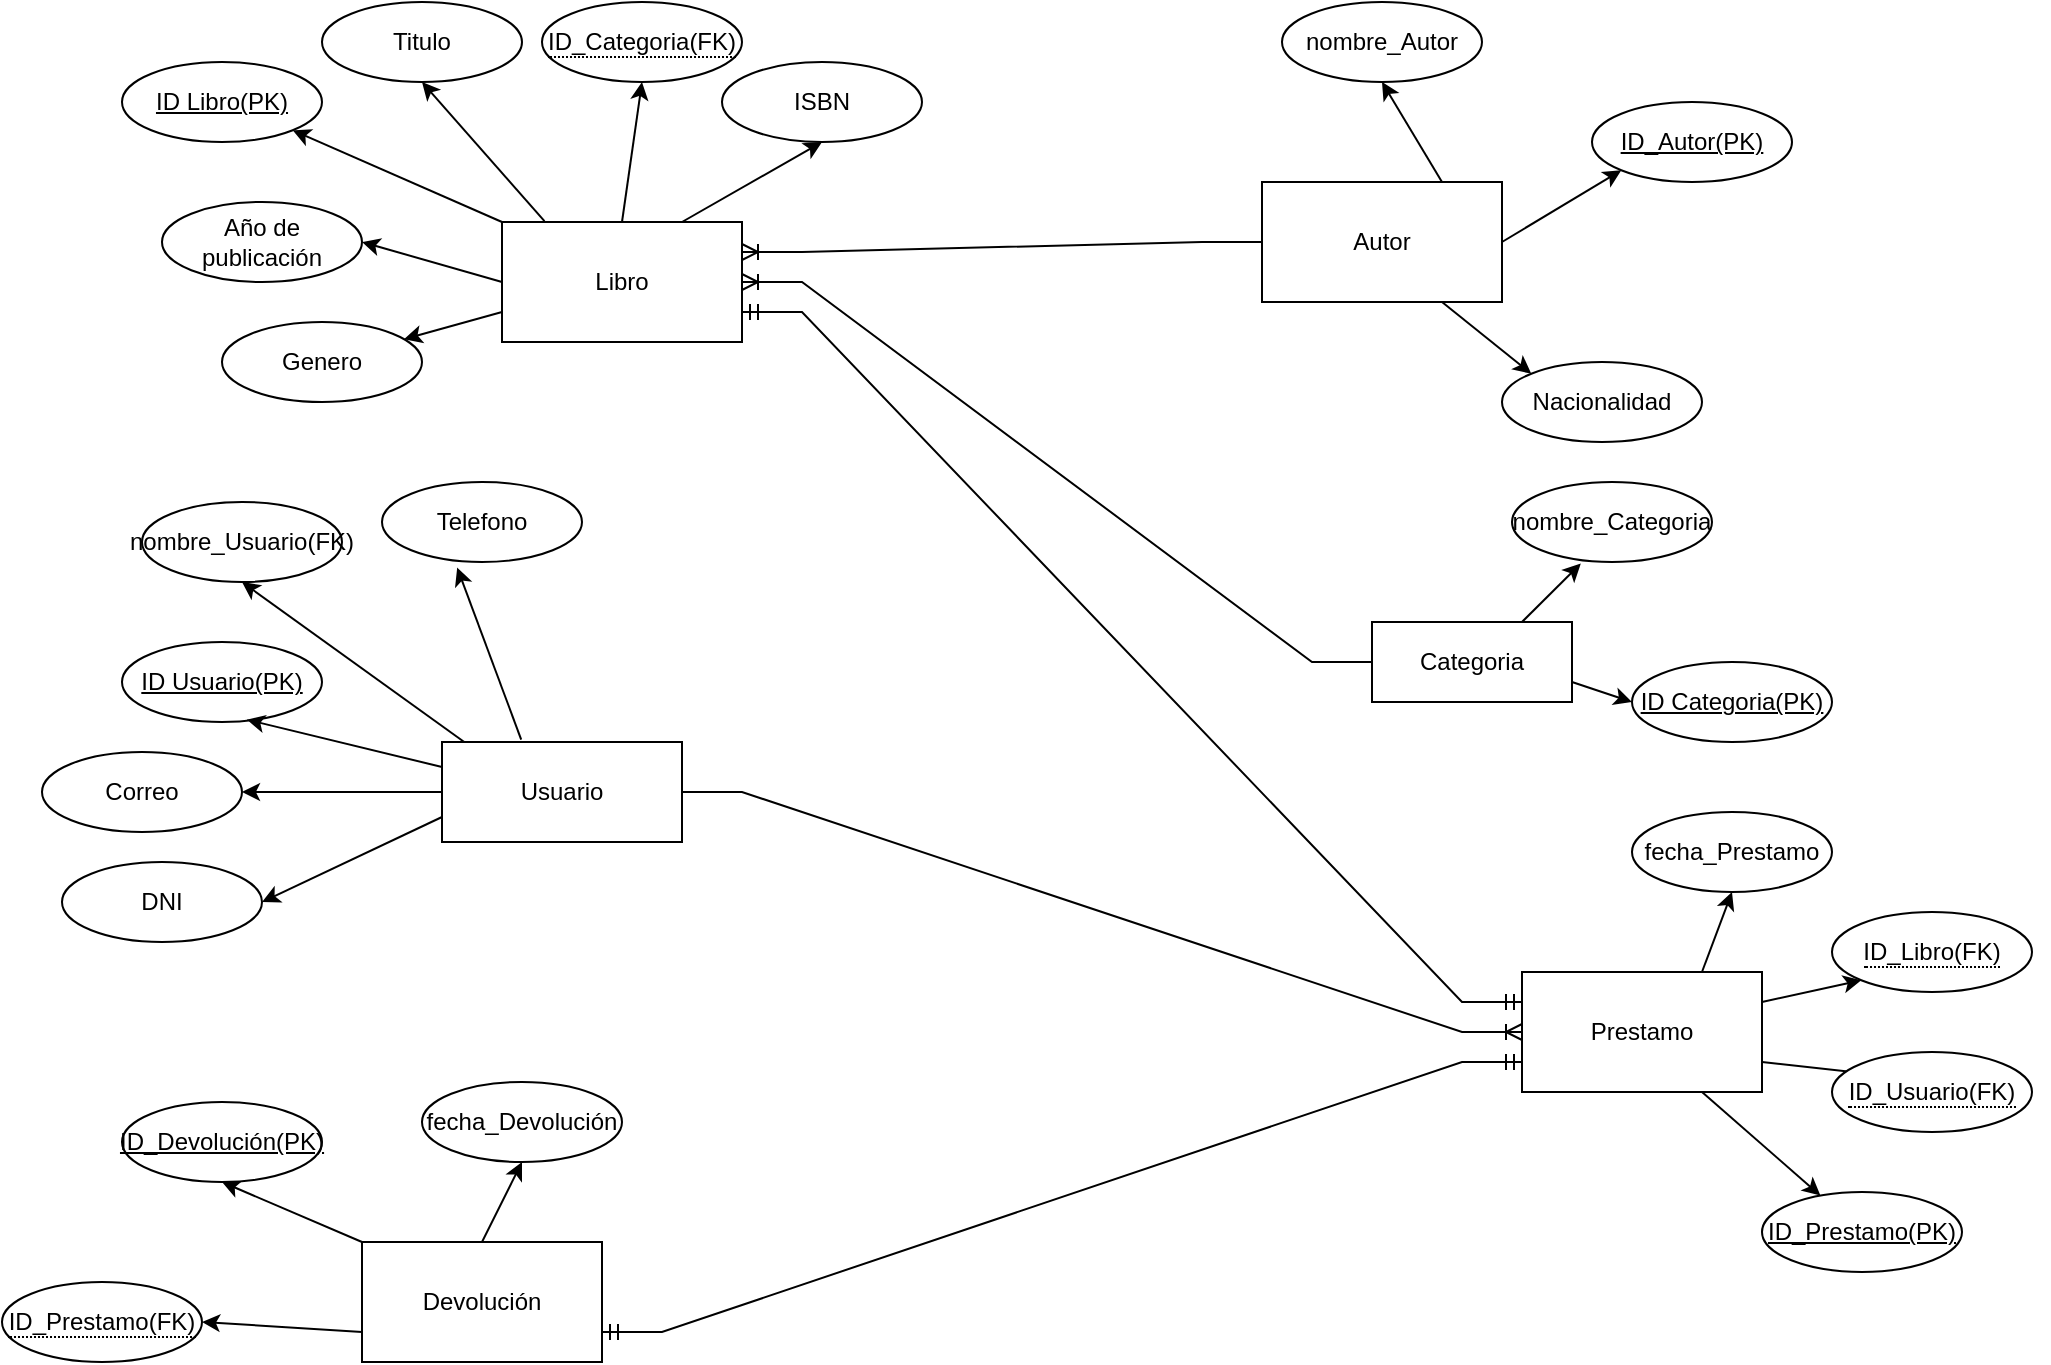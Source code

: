 <mxfile version="22.0.8" type="github">
  <diagram name="Página-1" id="BgM8hemlGuChHhuPVpw4">
    <mxGraphModel dx="2186" dy="759" grid="1" gridSize="10" guides="1" tooltips="1" connect="1" arrows="1" fold="1" page="1" pageScale="1" pageWidth="850" pageHeight="1100" math="0" shadow="0">
      <root>
        <mxCell id="0" />
        <mxCell id="1" parent="0" />
        <mxCell id="_uti6tNegYCA7zZV2rwK-13" style="edgeStyle=none;rounded=0;orthogonalLoop=1;jettySize=auto;html=1;exitX=0;exitY=0.75;exitDx=0;exitDy=0;" edge="1" parent="1" source="_uti6tNegYCA7zZV2rwK-1" target="_uti6tNegYCA7zZV2rwK-8">
          <mxGeometry relative="1" as="geometry" />
        </mxCell>
        <mxCell id="_uti6tNegYCA7zZV2rwK-14" style="rounded=0;orthogonalLoop=1;jettySize=auto;html=1;exitX=0.177;exitY=-0.007;exitDx=0;exitDy=0;entryX=0.5;entryY=1;entryDx=0;entryDy=0;exitPerimeter=0;" edge="1" parent="1" source="_uti6tNegYCA7zZV2rwK-1" target="_uti6tNegYCA7zZV2rwK-6">
          <mxGeometry relative="1" as="geometry" />
        </mxCell>
        <mxCell id="_uti6tNegYCA7zZV2rwK-15" style="edgeStyle=none;rounded=0;orthogonalLoop=1;jettySize=auto;html=1;exitX=0.75;exitY=0;exitDx=0;exitDy=0;entryX=0.5;entryY=1;entryDx=0;entryDy=0;" edge="1" parent="1" source="_uti6tNegYCA7zZV2rwK-1" target="_uti6tNegYCA7zZV2rwK-7">
          <mxGeometry relative="1" as="geometry" />
        </mxCell>
        <mxCell id="_uti6tNegYCA7zZV2rwK-16" style="edgeStyle=none;rounded=0;orthogonalLoop=1;jettySize=auto;html=1;exitX=0;exitY=0.5;exitDx=0;exitDy=0;entryX=1;entryY=0.5;entryDx=0;entryDy=0;" edge="1" parent="1" source="_uti6tNegYCA7zZV2rwK-1" target="_uti6tNegYCA7zZV2rwK-9">
          <mxGeometry relative="1" as="geometry" />
        </mxCell>
        <mxCell id="_uti6tNegYCA7zZV2rwK-19" style="edgeStyle=none;rounded=0;orthogonalLoop=1;jettySize=auto;html=1;exitX=0;exitY=0;exitDx=0;exitDy=0;entryX=1;entryY=1;entryDx=0;entryDy=0;" edge="1" parent="1" source="_uti6tNegYCA7zZV2rwK-1" target="_uti6tNegYCA7zZV2rwK-18">
          <mxGeometry relative="1" as="geometry" />
        </mxCell>
        <mxCell id="_uti6tNegYCA7zZV2rwK-66" style="edgeStyle=none;rounded=0;orthogonalLoop=1;jettySize=auto;html=1;exitX=0.5;exitY=0;exitDx=0;exitDy=0;entryX=0.5;entryY=1;entryDx=0;entryDy=0;" edge="1" parent="1" source="_uti6tNegYCA7zZV2rwK-1" target="_uti6tNegYCA7zZV2rwK-65">
          <mxGeometry relative="1" as="geometry" />
        </mxCell>
        <mxCell id="_uti6tNegYCA7zZV2rwK-1" value="Libro" style="rounded=0;whiteSpace=wrap;html=1;" vertex="1" parent="1">
          <mxGeometry x="200" y="140" width="120" height="60" as="geometry" />
        </mxCell>
        <mxCell id="_uti6tNegYCA7zZV2rwK-36" style="edgeStyle=none;rounded=0;orthogonalLoop=1;jettySize=auto;html=1;entryX=0.5;entryY=1;entryDx=0;entryDy=0;exitX=0.75;exitY=0;exitDx=0;exitDy=0;" edge="1" parent="1" source="_uti6tNegYCA7zZV2rwK-2" target="_uti6tNegYCA7zZV2rwK-35">
          <mxGeometry relative="1" as="geometry">
            <mxPoint x="655" y="110" as="sourcePoint" />
          </mxGeometry>
        </mxCell>
        <mxCell id="_uti6tNegYCA7zZV2rwK-38" style="edgeStyle=none;rounded=0;orthogonalLoop=1;jettySize=auto;html=1;exitX=1;exitY=0.5;exitDx=0;exitDy=0;entryX=0;entryY=1;entryDx=0;entryDy=0;" edge="1" parent="1" source="_uti6tNegYCA7zZV2rwK-2" target="_uti6tNegYCA7zZV2rwK-37">
          <mxGeometry relative="1" as="geometry" />
        </mxCell>
        <mxCell id="_uti6tNegYCA7zZV2rwK-40" style="edgeStyle=none;rounded=0;orthogonalLoop=1;jettySize=auto;html=1;exitX=0.75;exitY=1;exitDx=0;exitDy=0;entryX=0;entryY=0;entryDx=0;entryDy=0;" edge="1" parent="1" source="_uti6tNegYCA7zZV2rwK-2" target="_uti6tNegYCA7zZV2rwK-39">
          <mxGeometry relative="1" as="geometry" />
        </mxCell>
        <mxCell id="_uti6tNegYCA7zZV2rwK-2" value="Autor" style="rounded=0;whiteSpace=wrap;html=1;" vertex="1" parent="1">
          <mxGeometry x="580" y="120" width="120" height="60" as="geometry" />
        </mxCell>
        <mxCell id="_uti6tNegYCA7zZV2rwK-24" style="edgeStyle=none;rounded=0;orthogonalLoop=1;jettySize=auto;html=1;exitX=0.097;exitY=0.008;exitDx=0;exitDy=0;entryX=0.5;entryY=1;entryDx=0;entryDy=0;exitPerimeter=0;" edge="1" parent="1" source="_uti6tNegYCA7zZV2rwK-3" target="_uti6tNegYCA7zZV2rwK-23">
          <mxGeometry relative="1" as="geometry" />
        </mxCell>
        <mxCell id="_uti6tNegYCA7zZV2rwK-30" style="edgeStyle=none;rounded=0;orthogonalLoop=1;jettySize=auto;html=1;exitX=0;exitY=0.75;exitDx=0;exitDy=0;entryX=1;entryY=0.5;entryDx=0;entryDy=0;" edge="1" parent="1" source="_uti6tNegYCA7zZV2rwK-3" target="_uti6tNegYCA7zZV2rwK-28">
          <mxGeometry relative="1" as="geometry" />
        </mxCell>
        <mxCell id="_uti6tNegYCA7zZV2rwK-31" style="edgeStyle=none;rounded=0;orthogonalLoop=1;jettySize=auto;html=1;exitX=0;exitY=0.5;exitDx=0;exitDy=0;entryX=1;entryY=0.5;entryDx=0;entryDy=0;" edge="1" parent="1" source="_uti6tNegYCA7zZV2rwK-3" target="_uti6tNegYCA7zZV2rwK-27">
          <mxGeometry relative="1" as="geometry" />
        </mxCell>
        <mxCell id="_uti6tNegYCA7zZV2rwK-32" style="edgeStyle=none;rounded=0;orthogonalLoop=1;jettySize=auto;html=1;exitX=0.33;exitY=-0.024;exitDx=0;exitDy=0;entryX=0.376;entryY=1.07;entryDx=0;entryDy=0;exitPerimeter=0;entryPerimeter=0;" edge="1" parent="1" source="_uti6tNegYCA7zZV2rwK-3" target="_uti6tNegYCA7zZV2rwK-25">
          <mxGeometry relative="1" as="geometry" />
        </mxCell>
        <mxCell id="_uti6tNegYCA7zZV2rwK-3" value="Usuario" style="rounded=0;whiteSpace=wrap;html=1;" vertex="1" parent="1">
          <mxGeometry x="170" y="400" width="120" height="50" as="geometry" />
        </mxCell>
        <mxCell id="_uti6tNegYCA7zZV2rwK-46" style="edgeStyle=none;rounded=0;orthogonalLoop=1;jettySize=auto;html=1;exitX=0.75;exitY=1;exitDx=0;exitDy=0;" edge="1" parent="1" source="_uti6tNegYCA7zZV2rwK-4" target="_uti6tNegYCA7zZV2rwK-44">
          <mxGeometry relative="1" as="geometry" />
        </mxCell>
        <mxCell id="_uti6tNegYCA7zZV2rwK-57" style="edgeStyle=none;rounded=0;orthogonalLoop=1;jettySize=auto;html=1;exitX=0.75;exitY=0;exitDx=0;exitDy=0;entryX=0.5;entryY=1;entryDx=0;entryDy=0;" edge="1" parent="1" source="_uti6tNegYCA7zZV2rwK-4" target="_uti6tNegYCA7zZV2rwK-56">
          <mxGeometry relative="1" as="geometry" />
        </mxCell>
        <mxCell id="_uti6tNegYCA7zZV2rwK-4" value="Prestamo" style="rounded=0;whiteSpace=wrap;html=1;" vertex="1" parent="1">
          <mxGeometry x="710" y="515" width="120" height="60" as="geometry" />
        </mxCell>
        <mxCell id="_uti6tNegYCA7zZV2rwK-42" style="edgeStyle=none;rounded=0;orthogonalLoop=1;jettySize=auto;html=1;exitX=0;exitY=0;exitDx=0;exitDy=0;entryX=0.5;entryY=1;entryDx=0;entryDy=0;" edge="1" parent="1" source="_uti6tNegYCA7zZV2rwK-5" target="_uti6tNegYCA7zZV2rwK-41">
          <mxGeometry relative="1" as="geometry" />
        </mxCell>
        <mxCell id="_uti6tNegYCA7zZV2rwK-49" style="edgeStyle=none;rounded=0;orthogonalLoop=1;jettySize=auto;html=1;exitX=0.5;exitY=0;exitDx=0;exitDy=0;entryX=0.5;entryY=1;entryDx=0;entryDy=0;" edge="1" parent="1" source="_uti6tNegYCA7zZV2rwK-5" target="_uti6tNegYCA7zZV2rwK-47">
          <mxGeometry relative="1" as="geometry" />
        </mxCell>
        <mxCell id="_uti6tNegYCA7zZV2rwK-53" style="edgeStyle=none;rounded=0;orthogonalLoop=1;jettySize=auto;html=1;exitX=1;exitY=0.75;exitDx=0;exitDy=0;entryX=1;entryY=0.5;entryDx=0;entryDy=0;" edge="1" parent="1" source="_uti6tNegYCA7zZV2rwK-4" target="_uti6tNegYCA7zZV2rwK-51">
          <mxGeometry relative="1" as="geometry" />
        </mxCell>
        <mxCell id="_uti6tNegYCA7zZV2rwK-60" style="edgeStyle=none;rounded=0;orthogonalLoop=1;jettySize=auto;html=1;exitX=0;exitY=0.75;exitDx=0;exitDy=0;entryX=1;entryY=0.5;entryDx=0;entryDy=0;" edge="1" parent="1" source="_uti6tNegYCA7zZV2rwK-5" target="_uti6tNegYCA7zZV2rwK-59">
          <mxGeometry relative="1" as="geometry" />
        </mxCell>
        <mxCell id="_uti6tNegYCA7zZV2rwK-5" value="Devolución" style="rounded=0;whiteSpace=wrap;html=1;" vertex="1" parent="1">
          <mxGeometry x="130" y="650" width="120" height="60" as="geometry" />
        </mxCell>
        <mxCell id="_uti6tNegYCA7zZV2rwK-6" value="Titulo" style="ellipse;whiteSpace=wrap;html=1;align=center;" vertex="1" parent="1">
          <mxGeometry x="110" y="30" width="100" height="40" as="geometry" />
        </mxCell>
        <mxCell id="_uti6tNegYCA7zZV2rwK-7" value="ISBN" style="ellipse;whiteSpace=wrap;html=1;align=center;" vertex="1" parent="1">
          <mxGeometry x="310" y="60" width="100" height="40" as="geometry" />
        </mxCell>
        <mxCell id="_uti6tNegYCA7zZV2rwK-8" value="Genero" style="ellipse;whiteSpace=wrap;html=1;align=center;" vertex="1" parent="1">
          <mxGeometry x="60" y="190" width="100" height="40" as="geometry" />
        </mxCell>
        <mxCell id="_uti6tNegYCA7zZV2rwK-9" value="Año de publicación" style="ellipse;whiteSpace=wrap;html=1;align=center;" vertex="1" parent="1">
          <mxGeometry x="30" y="130" width="100" height="40" as="geometry" />
        </mxCell>
        <mxCell id="_uti6tNegYCA7zZV2rwK-18" value="ID Libro(PK)" style="ellipse;whiteSpace=wrap;html=1;align=center;fontStyle=4;" vertex="1" parent="1">
          <mxGeometry x="10" y="60" width="100" height="40" as="geometry" />
        </mxCell>
        <mxCell id="_uti6tNegYCA7zZV2rwK-20" value="ID Usuario(PK)" style="ellipse;whiteSpace=wrap;html=1;align=center;fontStyle=4;" vertex="1" parent="1">
          <mxGeometry x="10" y="350" width="100" height="40" as="geometry" />
        </mxCell>
        <mxCell id="_uti6tNegYCA7zZV2rwK-22" style="edgeStyle=none;rounded=0;orthogonalLoop=1;jettySize=auto;html=1;exitX=0;exitY=0.25;exitDx=0;exitDy=0;entryX=0.624;entryY=0.97;entryDx=0;entryDy=0;entryPerimeter=0;" edge="1" parent="1" source="_uti6tNegYCA7zZV2rwK-3" target="_uti6tNegYCA7zZV2rwK-20">
          <mxGeometry relative="1" as="geometry" />
        </mxCell>
        <mxCell id="_uti6tNegYCA7zZV2rwK-23" value="nombre_Usuario(FK)" style="ellipse;whiteSpace=wrap;html=1;align=center;" vertex="1" parent="1">
          <mxGeometry x="20" y="280" width="100" height="40" as="geometry" />
        </mxCell>
        <mxCell id="_uti6tNegYCA7zZV2rwK-25" value="Telefono" style="ellipse;whiteSpace=wrap;html=1;align=center;" vertex="1" parent="1">
          <mxGeometry x="140" y="270" width="100" height="40" as="geometry" />
        </mxCell>
        <mxCell id="_uti6tNegYCA7zZV2rwK-27" value="Correo" style="ellipse;whiteSpace=wrap;html=1;align=center;" vertex="1" parent="1">
          <mxGeometry x="-30" y="405" width="100" height="40" as="geometry" />
        </mxCell>
        <mxCell id="_uti6tNegYCA7zZV2rwK-28" value="DNI" style="ellipse;whiteSpace=wrap;html=1;align=center;" vertex="1" parent="1">
          <mxGeometry x="-20" y="460" width="100" height="40" as="geometry" />
        </mxCell>
        <mxCell id="_uti6tNegYCA7zZV2rwK-35" value="nombre_Autor" style="ellipse;whiteSpace=wrap;html=1;align=center;" vertex="1" parent="1">
          <mxGeometry x="590" y="30" width="100" height="40" as="geometry" />
        </mxCell>
        <mxCell id="_uti6tNegYCA7zZV2rwK-37" value="ID_Autor(PK)" style="ellipse;whiteSpace=wrap;html=1;align=center;fontStyle=4;" vertex="1" parent="1">
          <mxGeometry x="745" y="80" width="100" height="40" as="geometry" />
        </mxCell>
        <mxCell id="_uti6tNegYCA7zZV2rwK-39" value="Nacionalidad" style="ellipse;whiteSpace=wrap;html=1;align=center;" vertex="1" parent="1">
          <mxGeometry x="700" y="210" width="100" height="40" as="geometry" />
        </mxCell>
        <mxCell id="_uti6tNegYCA7zZV2rwK-41" value="ID_Devolución(PK)" style="ellipse;whiteSpace=wrap;html=1;align=center;fontStyle=4;" vertex="1" parent="1">
          <mxGeometry x="10" y="580" width="100" height="40" as="geometry" />
        </mxCell>
        <mxCell id="_uti6tNegYCA7zZV2rwK-44" value="ID_Prestamo(PK)" style="ellipse;whiteSpace=wrap;html=1;align=center;fontStyle=4;" vertex="1" parent="1">
          <mxGeometry x="830" y="625" width="100" height="40" as="geometry" />
        </mxCell>
        <mxCell id="_uti6tNegYCA7zZV2rwK-63" style="edgeStyle=none;rounded=0;orthogonalLoop=1;jettySize=auto;html=1;exitX=1;exitY=0.75;exitDx=0;exitDy=0;entryX=0;entryY=0.5;entryDx=0;entryDy=0;" edge="1" parent="1" source="_uti6tNegYCA7zZV2rwK-45" target="_uti6tNegYCA7zZV2rwK-62">
          <mxGeometry relative="1" as="geometry" />
        </mxCell>
        <mxCell id="_uti6tNegYCA7zZV2rwK-45" value="Categoria" style="whiteSpace=wrap;html=1;align=center;" vertex="1" parent="1">
          <mxGeometry x="635" y="340" width="100" height="40" as="geometry" />
        </mxCell>
        <mxCell id="_uti6tNegYCA7zZV2rwK-47" value="fecha_Devolución" style="ellipse;whiteSpace=wrap;html=1;align=center;" vertex="1" parent="1">
          <mxGeometry x="160" y="570" width="100" height="40" as="geometry" />
        </mxCell>
        <mxCell id="_uti6tNegYCA7zZV2rwK-50" value="&lt;span style=&quot;border-bottom: 1px dotted&quot;&gt;ID_Libro(FK)&lt;/span&gt;" style="ellipse;whiteSpace=wrap;html=1;align=center;" vertex="1" parent="1">
          <mxGeometry x="865" y="485" width="100" height="40" as="geometry" />
        </mxCell>
        <mxCell id="_uti6tNegYCA7zZV2rwK-51" value="&lt;span style=&quot;border-bottom: 1px dotted&quot;&gt;ID_Usuario(FK)&lt;/span&gt;" style="ellipse;whiteSpace=wrap;html=1;align=center;" vertex="1" parent="1">
          <mxGeometry x="865" y="555" width="100" height="40" as="geometry" />
        </mxCell>
        <mxCell id="_uti6tNegYCA7zZV2rwK-52" style="edgeStyle=none;rounded=0;orthogonalLoop=1;jettySize=auto;html=1;exitX=1;exitY=0.25;exitDx=0;exitDy=0;entryX=0;entryY=1;entryDx=0;entryDy=0;" edge="1" parent="1" source="_uti6tNegYCA7zZV2rwK-4" target="_uti6tNegYCA7zZV2rwK-50">
          <mxGeometry relative="1" as="geometry">
            <mxPoint x="875" y="525" as="targetPoint" />
          </mxGeometry>
        </mxCell>
        <mxCell id="_uti6tNegYCA7zZV2rwK-56" value="fecha_Prestamo" style="ellipse;whiteSpace=wrap;html=1;align=center;" vertex="1" parent="1">
          <mxGeometry x="765" y="435" width="100" height="40" as="geometry" />
        </mxCell>
        <mxCell id="_uti6tNegYCA7zZV2rwK-59" value="&lt;span style=&quot;border-bottom: 1px dotted&quot;&gt;ID_Prestamo(FK)&lt;/span&gt;" style="ellipse;whiteSpace=wrap;html=1;align=center;" vertex="1" parent="1">
          <mxGeometry x="-50" y="670" width="100" height="40" as="geometry" />
        </mxCell>
        <mxCell id="_uti6tNegYCA7zZV2rwK-61" value="nombre_Categoria" style="ellipse;whiteSpace=wrap;html=1;align=center;" vertex="1" parent="1">
          <mxGeometry x="705" y="270" width="100" height="40" as="geometry" />
        </mxCell>
        <mxCell id="_uti6tNegYCA7zZV2rwK-62" value="ID Categoria(PK)" style="ellipse;whiteSpace=wrap;html=1;align=center;fontStyle=4;" vertex="1" parent="1">
          <mxGeometry x="765" y="360" width="100" height="40" as="geometry" />
        </mxCell>
        <mxCell id="_uti6tNegYCA7zZV2rwK-64" style="edgeStyle=none;rounded=0;orthogonalLoop=1;jettySize=auto;html=1;exitX=0.75;exitY=0;exitDx=0;exitDy=0;entryX=0.344;entryY=1.02;entryDx=0;entryDy=0;entryPerimeter=0;" edge="1" parent="1" source="_uti6tNegYCA7zZV2rwK-45" target="_uti6tNegYCA7zZV2rwK-61">
          <mxGeometry relative="1" as="geometry" />
        </mxCell>
        <mxCell id="_uti6tNegYCA7zZV2rwK-65" value="&lt;span style=&quot;border-bottom: 1px dotted&quot;&gt;ID_Categoria(FK)&lt;/span&gt;" style="ellipse;whiteSpace=wrap;html=1;align=center;" vertex="1" parent="1">
          <mxGeometry x="220" y="30" width="100" height="40" as="geometry" />
        </mxCell>
        <mxCell id="_uti6tNegYCA7zZV2rwK-68" value="" style="edgeStyle=entityRelationEdgeStyle;fontSize=12;html=1;endArrow=ERoneToMany;rounded=0;fontStyle=2;entryX=1;entryY=0.25;entryDx=0;entryDy=0;exitX=0;exitY=0.5;exitDx=0;exitDy=0;" edge="1" parent="1" source="_uti6tNegYCA7zZV2rwK-2" target="_uti6tNegYCA7zZV2rwK-1">
          <mxGeometry width="100" height="100" relative="1" as="geometry">
            <mxPoint x="390" y="160" as="sourcePoint" />
            <mxPoint x="510" y="160" as="targetPoint" />
          </mxGeometry>
        </mxCell>
        <mxCell id="_uti6tNegYCA7zZV2rwK-69" value="" style="edgeStyle=entityRelationEdgeStyle;fontSize=12;html=1;endArrow=ERoneToMany;rounded=0;entryX=1;entryY=0.5;entryDx=0;entryDy=0;exitX=0;exitY=0.5;exitDx=0;exitDy=0;" edge="1" parent="1" source="_uti6tNegYCA7zZV2rwK-45" target="_uti6tNegYCA7zZV2rwK-1">
          <mxGeometry width="100" height="100" relative="1" as="geometry">
            <mxPoint x="370" y="450" as="sourcePoint" />
            <mxPoint x="470" y="350" as="targetPoint" />
          </mxGeometry>
        </mxCell>
        <mxCell id="_uti6tNegYCA7zZV2rwK-70" value="" style="edgeStyle=entityRelationEdgeStyle;fontSize=12;html=1;endArrow=ERmandOne;startArrow=ERmandOne;rounded=0;entryX=0;entryY=0.25;entryDx=0;entryDy=0;exitX=1;exitY=0.75;exitDx=0;exitDy=0;" edge="1" parent="1" source="_uti6tNegYCA7zZV2rwK-1" target="_uti6tNegYCA7zZV2rwK-4">
          <mxGeometry width="100" height="100" relative="1" as="geometry">
            <mxPoint x="320" y="210" as="sourcePoint" />
            <mxPoint x="700" y="570" as="targetPoint" />
          </mxGeometry>
        </mxCell>
        <mxCell id="_uti6tNegYCA7zZV2rwK-74" value="" style="edgeStyle=entityRelationEdgeStyle;fontSize=12;html=1;endArrow=ERoneToMany;rounded=0;exitX=1;exitY=0.5;exitDx=0;exitDy=0;entryX=0;entryY=0.5;entryDx=0;entryDy=0;" edge="1" parent="1" source="_uti6tNegYCA7zZV2rwK-3" target="_uti6tNegYCA7zZV2rwK-4">
          <mxGeometry width="100" height="100" relative="1" as="geometry">
            <mxPoint x="370" y="450" as="sourcePoint" />
            <mxPoint x="470" y="350" as="targetPoint" />
          </mxGeometry>
        </mxCell>
        <mxCell id="_uti6tNegYCA7zZV2rwK-75" value="" style="edgeStyle=entityRelationEdgeStyle;fontSize=12;html=1;endArrow=ERmandOne;startArrow=ERmandOne;rounded=0;exitX=1;exitY=0.75;exitDx=0;exitDy=0;entryX=0;entryY=0.75;entryDx=0;entryDy=0;" edge="1" parent="1" source="_uti6tNegYCA7zZV2rwK-5" target="_uti6tNegYCA7zZV2rwK-4">
          <mxGeometry width="100" height="100" relative="1" as="geometry">
            <mxPoint x="370" y="450" as="sourcePoint" />
            <mxPoint x="470" y="350" as="targetPoint" />
          </mxGeometry>
        </mxCell>
      </root>
    </mxGraphModel>
  </diagram>
</mxfile>
